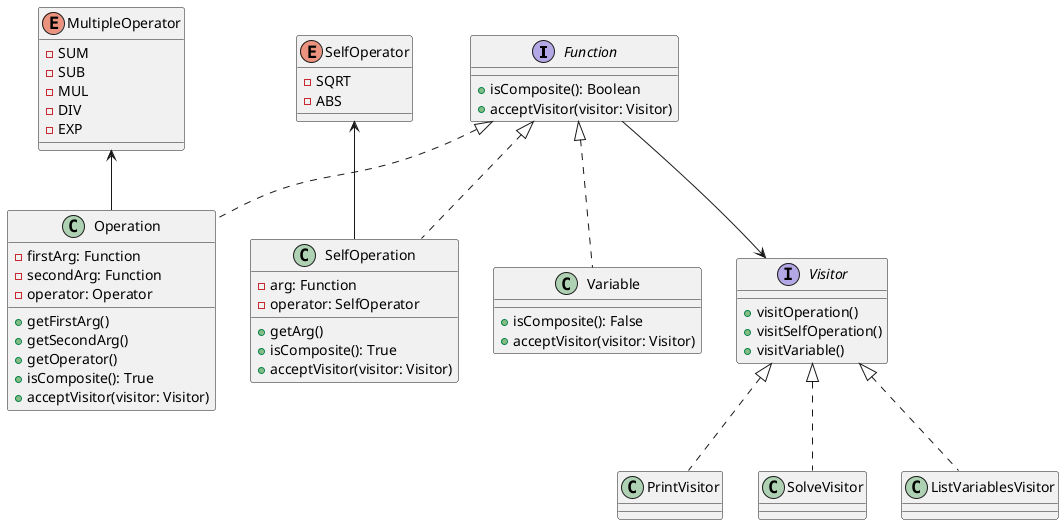 @startuml
'https://plantuml.com/class-diagram

interface Function {
    + isComposite(): Boolean
    + acceptVisitor(visitor: Visitor)
}
enum SelfOperator {
 - SQRT
 - ABS
}
enum MultipleOperator {
    - SUM
    - SUB
    - MUL
    - DIV
    - EXP
}

class Operation implements Function{
    - firstArg: Function
    - secondArg: Function
    - operator: Operator
    + getFirstArg()
    + getSecondArg()
    + getOperator()
    + isComposite(): True
    + acceptVisitor(visitor: Visitor)
}

class SelfOperation implements Function {
    - arg: Function
    - operator: SelfOperator
    + getArg()
    + isComposite(): True
    + acceptVisitor(visitor: Visitor)
}
class Variable implements Function{
    + isComposite(): False
    + acceptVisitor(visitor: Visitor)
}
interface Visitor {
    + visitOperation()
    + visitSelfOperation()
    + visitVariable()
}
class PrintVisitor implements Visitor {
}
class SolveVisitor implements Visitor{
}
class ListVariablesVisitor implements Visitor{
}

MultipleOperator <-- Operation
SelfOperator <-- SelfOperation
Function --> Visitor

@enduml